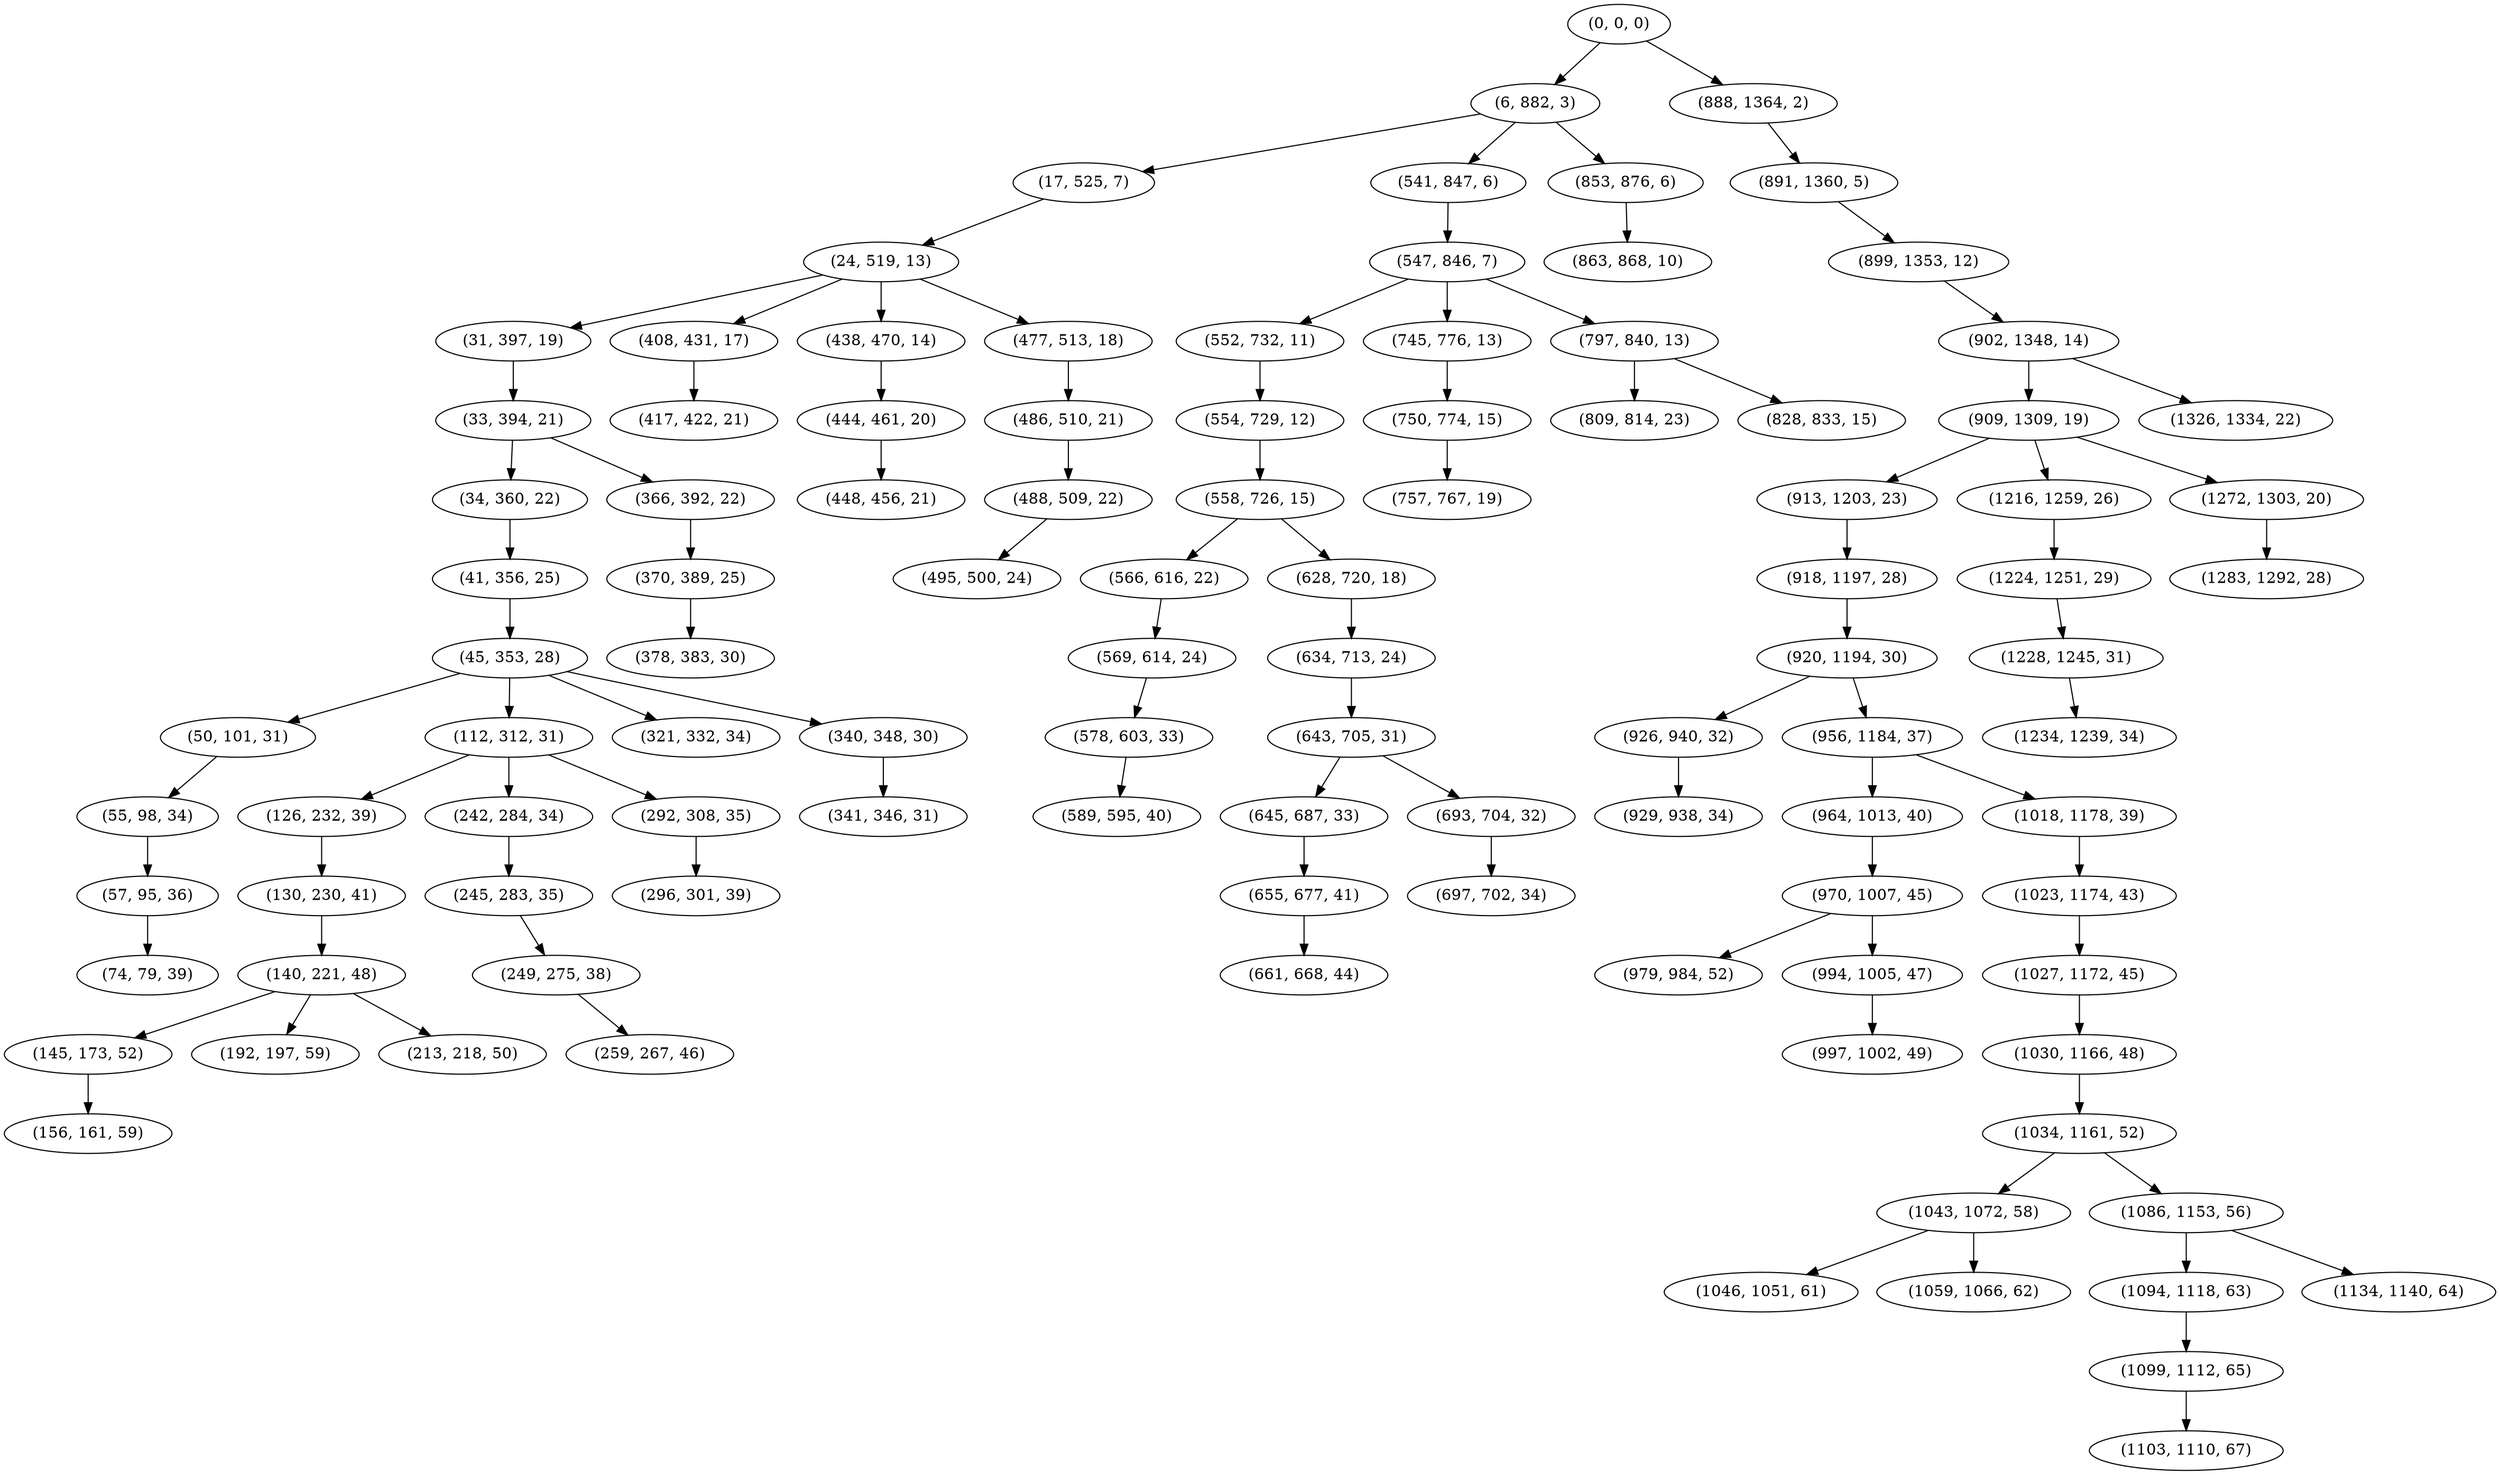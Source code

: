 digraph tree {
    "(0, 0, 0)";
    "(6, 882, 3)";
    "(17, 525, 7)";
    "(24, 519, 13)";
    "(31, 397, 19)";
    "(33, 394, 21)";
    "(34, 360, 22)";
    "(41, 356, 25)";
    "(45, 353, 28)";
    "(50, 101, 31)";
    "(55, 98, 34)";
    "(57, 95, 36)";
    "(74, 79, 39)";
    "(112, 312, 31)";
    "(126, 232, 39)";
    "(130, 230, 41)";
    "(140, 221, 48)";
    "(145, 173, 52)";
    "(156, 161, 59)";
    "(192, 197, 59)";
    "(213, 218, 50)";
    "(242, 284, 34)";
    "(245, 283, 35)";
    "(249, 275, 38)";
    "(259, 267, 46)";
    "(292, 308, 35)";
    "(296, 301, 39)";
    "(321, 332, 34)";
    "(340, 348, 30)";
    "(341, 346, 31)";
    "(366, 392, 22)";
    "(370, 389, 25)";
    "(378, 383, 30)";
    "(408, 431, 17)";
    "(417, 422, 21)";
    "(438, 470, 14)";
    "(444, 461, 20)";
    "(448, 456, 21)";
    "(477, 513, 18)";
    "(486, 510, 21)";
    "(488, 509, 22)";
    "(495, 500, 24)";
    "(541, 847, 6)";
    "(547, 846, 7)";
    "(552, 732, 11)";
    "(554, 729, 12)";
    "(558, 726, 15)";
    "(566, 616, 22)";
    "(569, 614, 24)";
    "(578, 603, 33)";
    "(589, 595, 40)";
    "(628, 720, 18)";
    "(634, 713, 24)";
    "(643, 705, 31)";
    "(645, 687, 33)";
    "(655, 677, 41)";
    "(661, 668, 44)";
    "(693, 704, 32)";
    "(697, 702, 34)";
    "(745, 776, 13)";
    "(750, 774, 15)";
    "(757, 767, 19)";
    "(797, 840, 13)";
    "(809, 814, 23)";
    "(828, 833, 15)";
    "(853, 876, 6)";
    "(863, 868, 10)";
    "(888, 1364, 2)";
    "(891, 1360, 5)";
    "(899, 1353, 12)";
    "(902, 1348, 14)";
    "(909, 1309, 19)";
    "(913, 1203, 23)";
    "(918, 1197, 28)";
    "(920, 1194, 30)";
    "(926, 940, 32)";
    "(929, 938, 34)";
    "(956, 1184, 37)";
    "(964, 1013, 40)";
    "(970, 1007, 45)";
    "(979, 984, 52)";
    "(994, 1005, 47)";
    "(997, 1002, 49)";
    "(1018, 1178, 39)";
    "(1023, 1174, 43)";
    "(1027, 1172, 45)";
    "(1030, 1166, 48)";
    "(1034, 1161, 52)";
    "(1043, 1072, 58)";
    "(1046, 1051, 61)";
    "(1059, 1066, 62)";
    "(1086, 1153, 56)";
    "(1094, 1118, 63)";
    "(1099, 1112, 65)";
    "(1103, 1110, 67)";
    "(1134, 1140, 64)";
    "(1216, 1259, 26)";
    "(1224, 1251, 29)";
    "(1228, 1245, 31)";
    "(1234, 1239, 34)";
    "(1272, 1303, 20)";
    "(1283, 1292, 28)";
    "(1326, 1334, 22)";
    "(0, 0, 0)" -> "(6, 882, 3)";
    "(0, 0, 0)" -> "(888, 1364, 2)";
    "(6, 882, 3)" -> "(17, 525, 7)";
    "(6, 882, 3)" -> "(541, 847, 6)";
    "(6, 882, 3)" -> "(853, 876, 6)";
    "(17, 525, 7)" -> "(24, 519, 13)";
    "(24, 519, 13)" -> "(31, 397, 19)";
    "(24, 519, 13)" -> "(408, 431, 17)";
    "(24, 519, 13)" -> "(438, 470, 14)";
    "(24, 519, 13)" -> "(477, 513, 18)";
    "(31, 397, 19)" -> "(33, 394, 21)";
    "(33, 394, 21)" -> "(34, 360, 22)";
    "(33, 394, 21)" -> "(366, 392, 22)";
    "(34, 360, 22)" -> "(41, 356, 25)";
    "(41, 356, 25)" -> "(45, 353, 28)";
    "(45, 353, 28)" -> "(50, 101, 31)";
    "(45, 353, 28)" -> "(112, 312, 31)";
    "(45, 353, 28)" -> "(321, 332, 34)";
    "(45, 353, 28)" -> "(340, 348, 30)";
    "(50, 101, 31)" -> "(55, 98, 34)";
    "(55, 98, 34)" -> "(57, 95, 36)";
    "(57, 95, 36)" -> "(74, 79, 39)";
    "(112, 312, 31)" -> "(126, 232, 39)";
    "(112, 312, 31)" -> "(242, 284, 34)";
    "(112, 312, 31)" -> "(292, 308, 35)";
    "(126, 232, 39)" -> "(130, 230, 41)";
    "(130, 230, 41)" -> "(140, 221, 48)";
    "(140, 221, 48)" -> "(145, 173, 52)";
    "(140, 221, 48)" -> "(192, 197, 59)";
    "(140, 221, 48)" -> "(213, 218, 50)";
    "(145, 173, 52)" -> "(156, 161, 59)";
    "(242, 284, 34)" -> "(245, 283, 35)";
    "(245, 283, 35)" -> "(249, 275, 38)";
    "(249, 275, 38)" -> "(259, 267, 46)";
    "(292, 308, 35)" -> "(296, 301, 39)";
    "(340, 348, 30)" -> "(341, 346, 31)";
    "(366, 392, 22)" -> "(370, 389, 25)";
    "(370, 389, 25)" -> "(378, 383, 30)";
    "(408, 431, 17)" -> "(417, 422, 21)";
    "(438, 470, 14)" -> "(444, 461, 20)";
    "(444, 461, 20)" -> "(448, 456, 21)";
    "(477, 513, 18)" -> "(486, 510, 21)";
    "(486, 510, 21)" -> "(488, 509, 22)";
    "(488, 509, 22)" -> "(495, 500, 24)";
    "(541, 847, 6)" -> "(547, 846, 7)";
    "(547, 846, 7)" -> "(552, 732, 11)";
    "(547, 846, 7)" -> "(745, 776, 13)";
    "(547, 846, 7)" -> "(797, 840, 13)";
    "(552, 732, 11)" -> "(554, 729, 12)";
    "(554, 729, 12)" -> "(558, 726, 15)";
    "(558, 726, 15)" -> "(566, 616, 22)";
    "(558, 726, 15)" -> "(628, 720, 18)";
    "(566, 616, 22)" -> "(569, 614, 24)";
    "(569, 614, 24)" -> "(578, 603, 33)";
    "(578, 603, 33)" -> "(589, 595, 40)";
    "(628, 720, 18)" -> "(634, 713, 24)";
    "(634, 713, 24)" -> "(643, 705, 31)";
    "(643, 705, 31)" -> "(645, 687, 33)";
    "(643, 705, 31)" -> "(693, 704, 32)";
    "(645, 687, 33)" -> "(655, 677, 41)";
    "(655, 677, 41)" -> "(661, 668, 44)";
    "(693, 704, 32)" -> "(697, 702, 34)";
    "(745, 776, 13)" -> "(750, 774, 15)";
    "(750, 774, 15)" -> "(757, 767, 19)";
    "(797, 840, 13)" -> "(809, 814, 23)";
    "(797, 840, 13)" -> "(828, 833, 15)";
    "(853, 876, 6)" -> "(863, 868, 10)";
    "(888, 1364, 2)" -> "(891, 1360, 5)";
    "(891, 1360, 5)" -> "(899, 1353, 12)";
    "(899, 1353, 12)" -> "(902, 1348, 14)";
    "(902, 1348, 14)" -> "(909, 1309, 19)";
    "(902, 1348, 14)" -> "(1326, 1334, 22)";
    "(909, 1309, 19)" -> "(913, 1203, 23)";
    "(909, 1309, 19)" -> "(1216, 1259, 26)";
    "(909, 1309, 19)" -> "(1272, 1303, 20)";
    "(913, 1203, 23)" -> "(918, 1197, 28)";
    "(918, 1197, 28)" -> "(920, 1194, 30)";
    "(920, 1194, 30)" -> "(926, 940, 32)";
    "(920, 1194, 30)" -> "(956, 1184, 37)";
    "(926, 940, 32)" -> "(929, 938, 34)";
    "(956, 1184, 37)" -> "(964, 1013, 40)";
    "(956, 1184, 37)" -> "(1018, 1178, 39)";
    "(964, 1013, 40)" -> "(970, 1007, 45)";
    "(970, 1007, 45)" -> "(979, 984, 52)";
    "(970, 1007, 45)" -> "(994, 1005, 47)";
    "(994, 1005, 47)" -> "(997, 1002, 49)";
    "(1018, 1178, 39)" -> "(1023, 1174, 43)";
    "(1023, 1174, 43)" -> "(1027, 1172, 45)";
    "(1027, 1172, 45)" -> "(1030, 1166, 48)";
    "(1030, 1166, 48)" -> "(1034, 1161, 52)";
    "(1034, 1161, 52)" -> "(1043, 1072, 58)";
    "(1034, 1161, 52)" -> "(1086, 1153, 56)";
    "(1043, 1072, 58)" -> "(1046, 1051, 61)";
    "(1043, 1072, 58)" -> "(1059, 1066, 62)";
    "(1086, 1153, 56)" -> "(1094, 1118, 63)";
    "(1086, 1153, 56)" -> "(1134, 1140, 64)";
    "(1094, 1118, 63)" -> "(1099, 1112, 65)";
    "(1099, 1112, 65)" -> "(1103, 1110, 67)";
    "(1216, 1259, 26)" -> "(1224, 1251, 29)";
    "(1224, 1251, 29)" -> "(1228, 1245, 31)";
    "(1228, 1245, 31)" -> "(1234, 1239, 34)";
    "(1272, 1303, 20)" -> "(1283, 1292, 28)";
}
